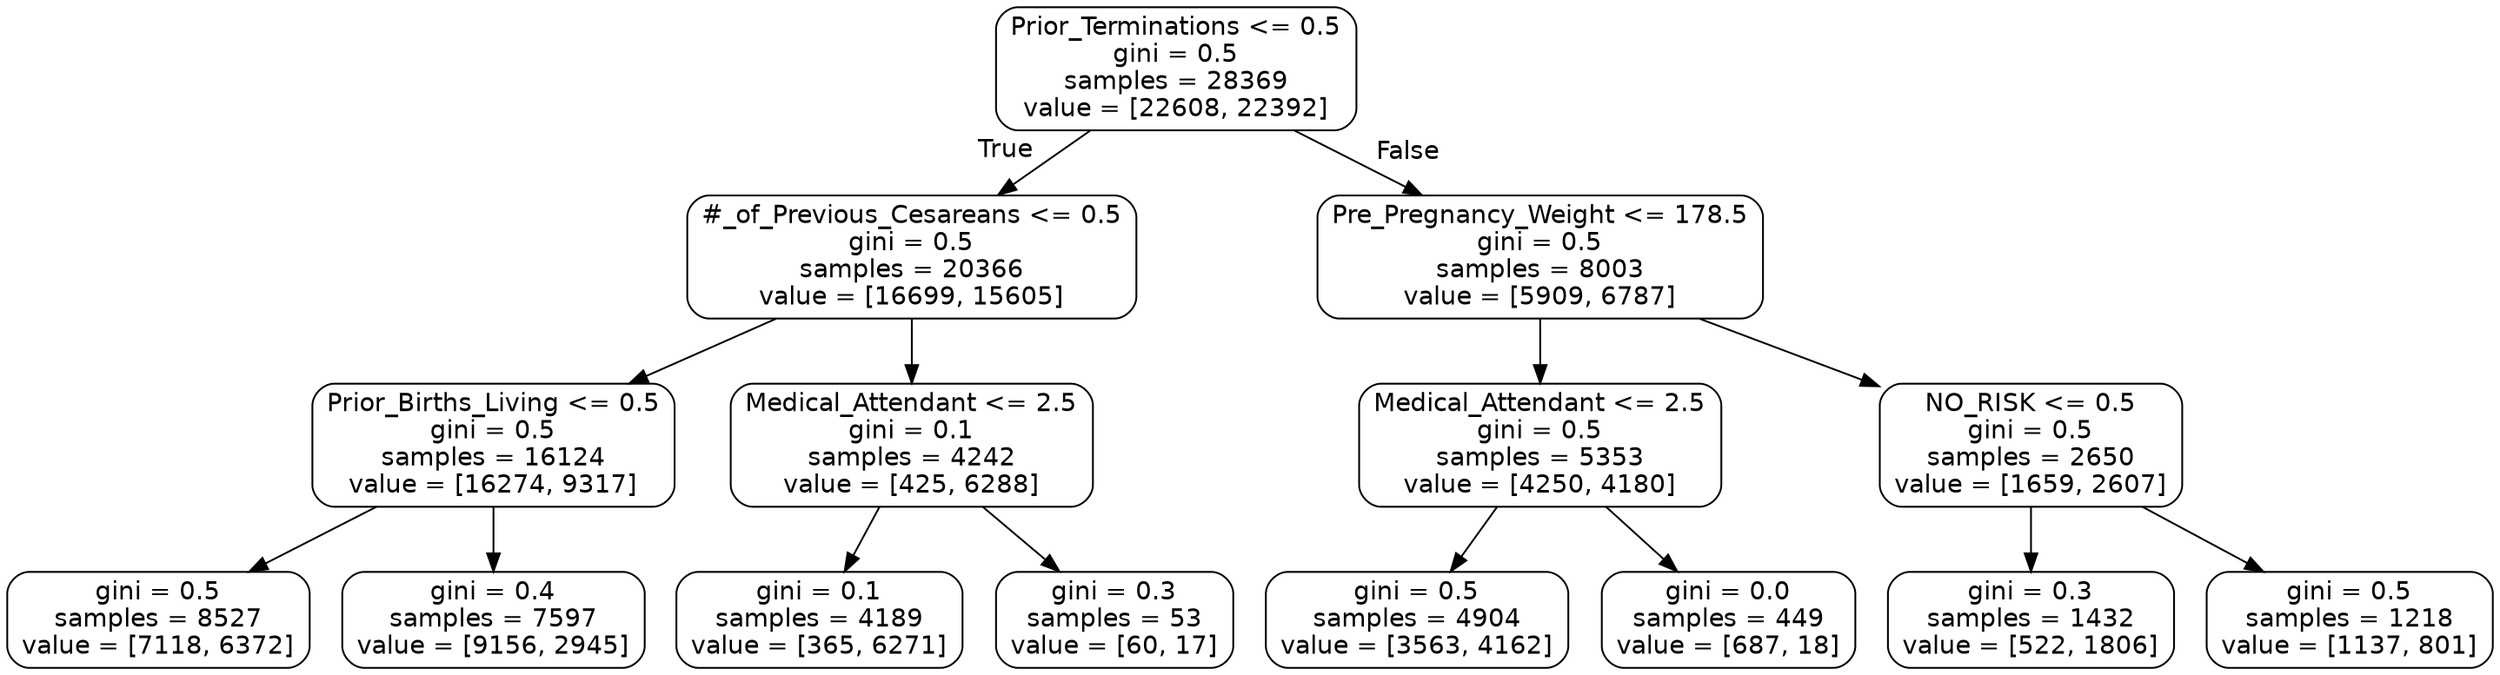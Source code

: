 digraph Tree {
node [shape=box, style="rounded", color="black", fontname=helvetica] ;
edge [fontname=helvetica] ;
0 [label="Prior_Terminations <= 0.5\ngini = 0.5\nsamples = 28369\nvalue = [22608, 22392]"] ;
1 [label="#_of_Previous_Cesareans <= 0.5\ngini = 0.5\nsamples = 20366\nvalue = [16699, 15605]"] ;
0 -> 1 [labeldistance=2.5, labelangle=45, headlabel="True"] ;
2 [label="Prior_Births_Living <= 0.5\ngini = 0.5\nsamples = 16124\nvalue = [16274, 9317]"] ;
1 -> 2 ;
3 [label="gini = 0.5\nsamples = 8527\nvalue = [7118, 6372]"] ;
2 -> 3 ;
4 [label="gini = 0.4\nsamples = 7597\nvalue = [9156, 2945]"] ;
2 -> 4 ;
5 [label="Medical_Attendant <= 2.5\ngini = 0.1\nsamples = 4242\nvalue = [425, 6288]"] ;
1 -> 5 ;
6 [label="gini = 0.1\nsamples = 4189\nvalue = [365, 6271]"] ;
5 -> 6 ;
7 [label="gini = 0.3\nsamples = 53\nvalue = [60, 17]"] ;
5 -> 7 ;
8 [label="Pre_Pregnancy_Weight <= 178.5\ngini = 0.5\nsamples = 8003\nvalue = [5909, 6787]"] ;
0 -> 8 [labeldistance=2.5, labelangle=-45, headlabel="False"] ;
9 [label="Medical_Attendant <= 2.5\ngini = 0.5\nsamples = 5353\nvalue = [4250, 4180]"] ;
8 -> 9 ;
10 [label="gini = 0.5\nsamples = 4904\nvalue = [3563, 4162]"] ;
9 -> 10 ;
11 [label="gini = 0.0\nsamples = 449\nvalue = [687, 18]"] ;
9 -> 11 ;
12 [label="NO_RISK <= 0.5\ngini = 0.5\nsamples = 2650\nvalue = [1659, 2607]"] ;
8 -> 12 ;
13 [label="gini = 0.3\nsamples = 1432\nvalue = [522, 1806]"] ;
12 -> 13 ;
14 [label="gini = 0.5\nsamples = 1218\nvalue = [1137, 801]"] ;
12 -> 14 ;
}